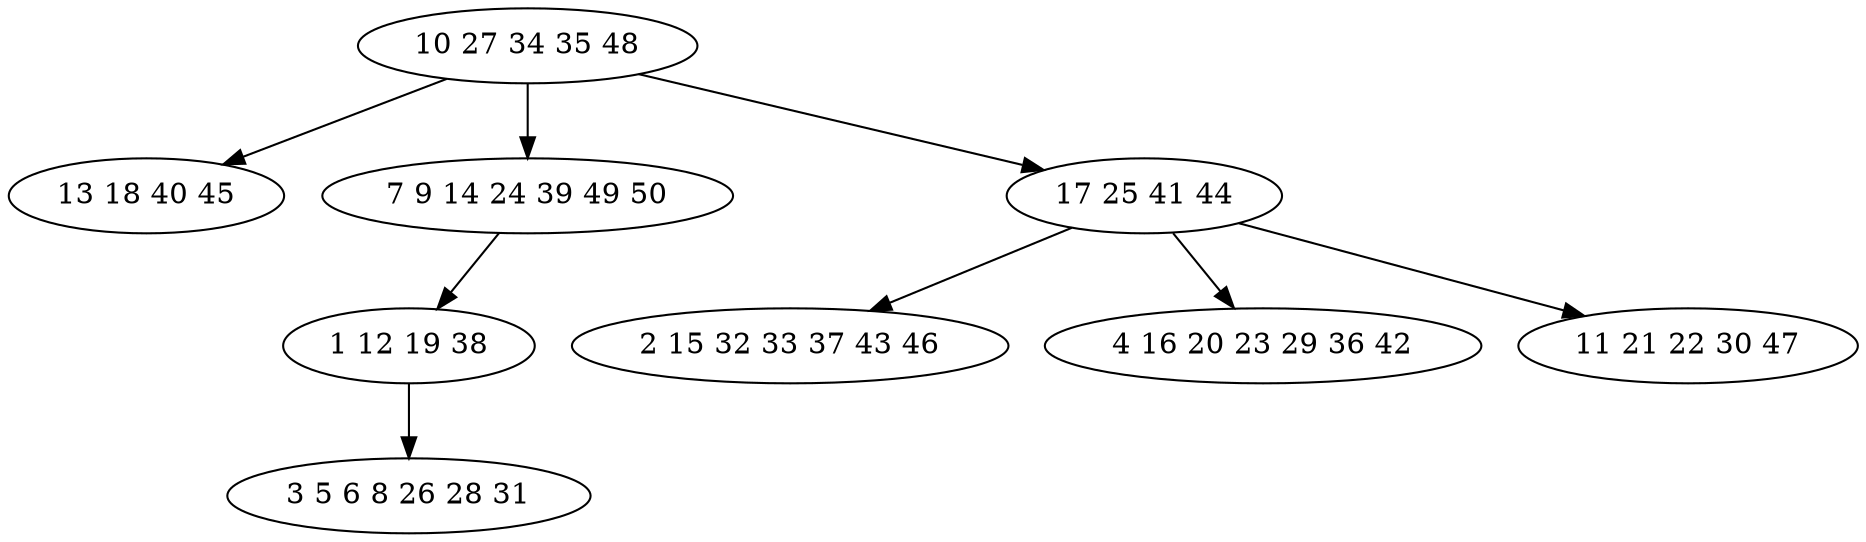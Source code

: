 digraph true_tree {
	"0" -> "1"
	"0" -> "2"
	"0" -> "3"
	"3" -> "4"
	"3" -> "5"
	"3" -> "6"
	"2" -> "7"
	"7" -> "8"
	"0" [label="10 27 34 35 48"];
	"1" [label="13 18 40 45"];
	"2" [label="7 9 14 24 39 49 50"];
	"3" [label="17 25 41 44"];
	"4" [label="2 15 32 33 37 43 46"];
	"5" [label="4 16 20 23 29 36 42"];
	"6" [label="11 21 22 30 47"];
	"7" [label="1 12 19 38"];
	"8" [label="3 5 6 8 26 28 31"];
}
